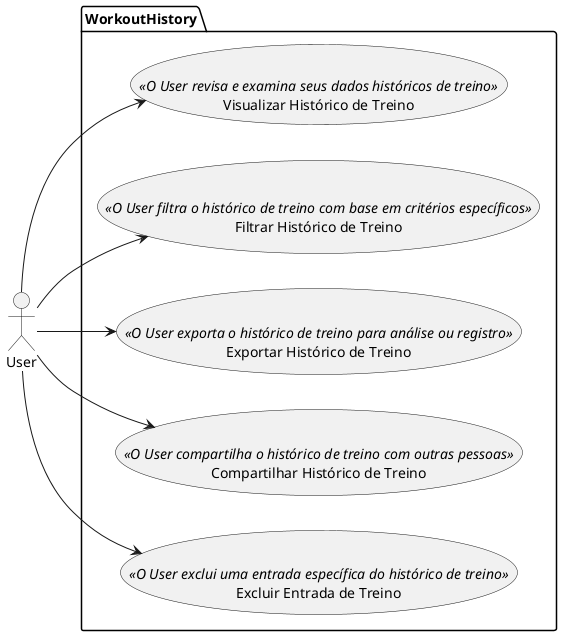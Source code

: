 @startuml
left to right direction

actor User as u

package "WorkoutHistory" {
  usecase "Visualizar Histórico de Treino" as UC1 <<O User revisa e examina seus dados históricos de treino>>

  usecase "Filtrar Histórico de Treino" as UC2 <<O User filtra o histórico de treino com base em critérios específicos>>

  usecase "Exportar Histórico de Treino" as UC3 <<O User exporta o histórico de treino para análise ou registro>>

  usecase "Compartilhar Histórico de Treino" as UC4 <<O User compartilha o histórico de treino com outras pessoas>>

  usecase "Excluir Entrada de Treino" as UC5 <<O User exclui uma entrada específica do histórico de treino>>

}

u --> UC1
u --> UC2
u --> UC3
u --> UC4
u --> UC5

@enduml
